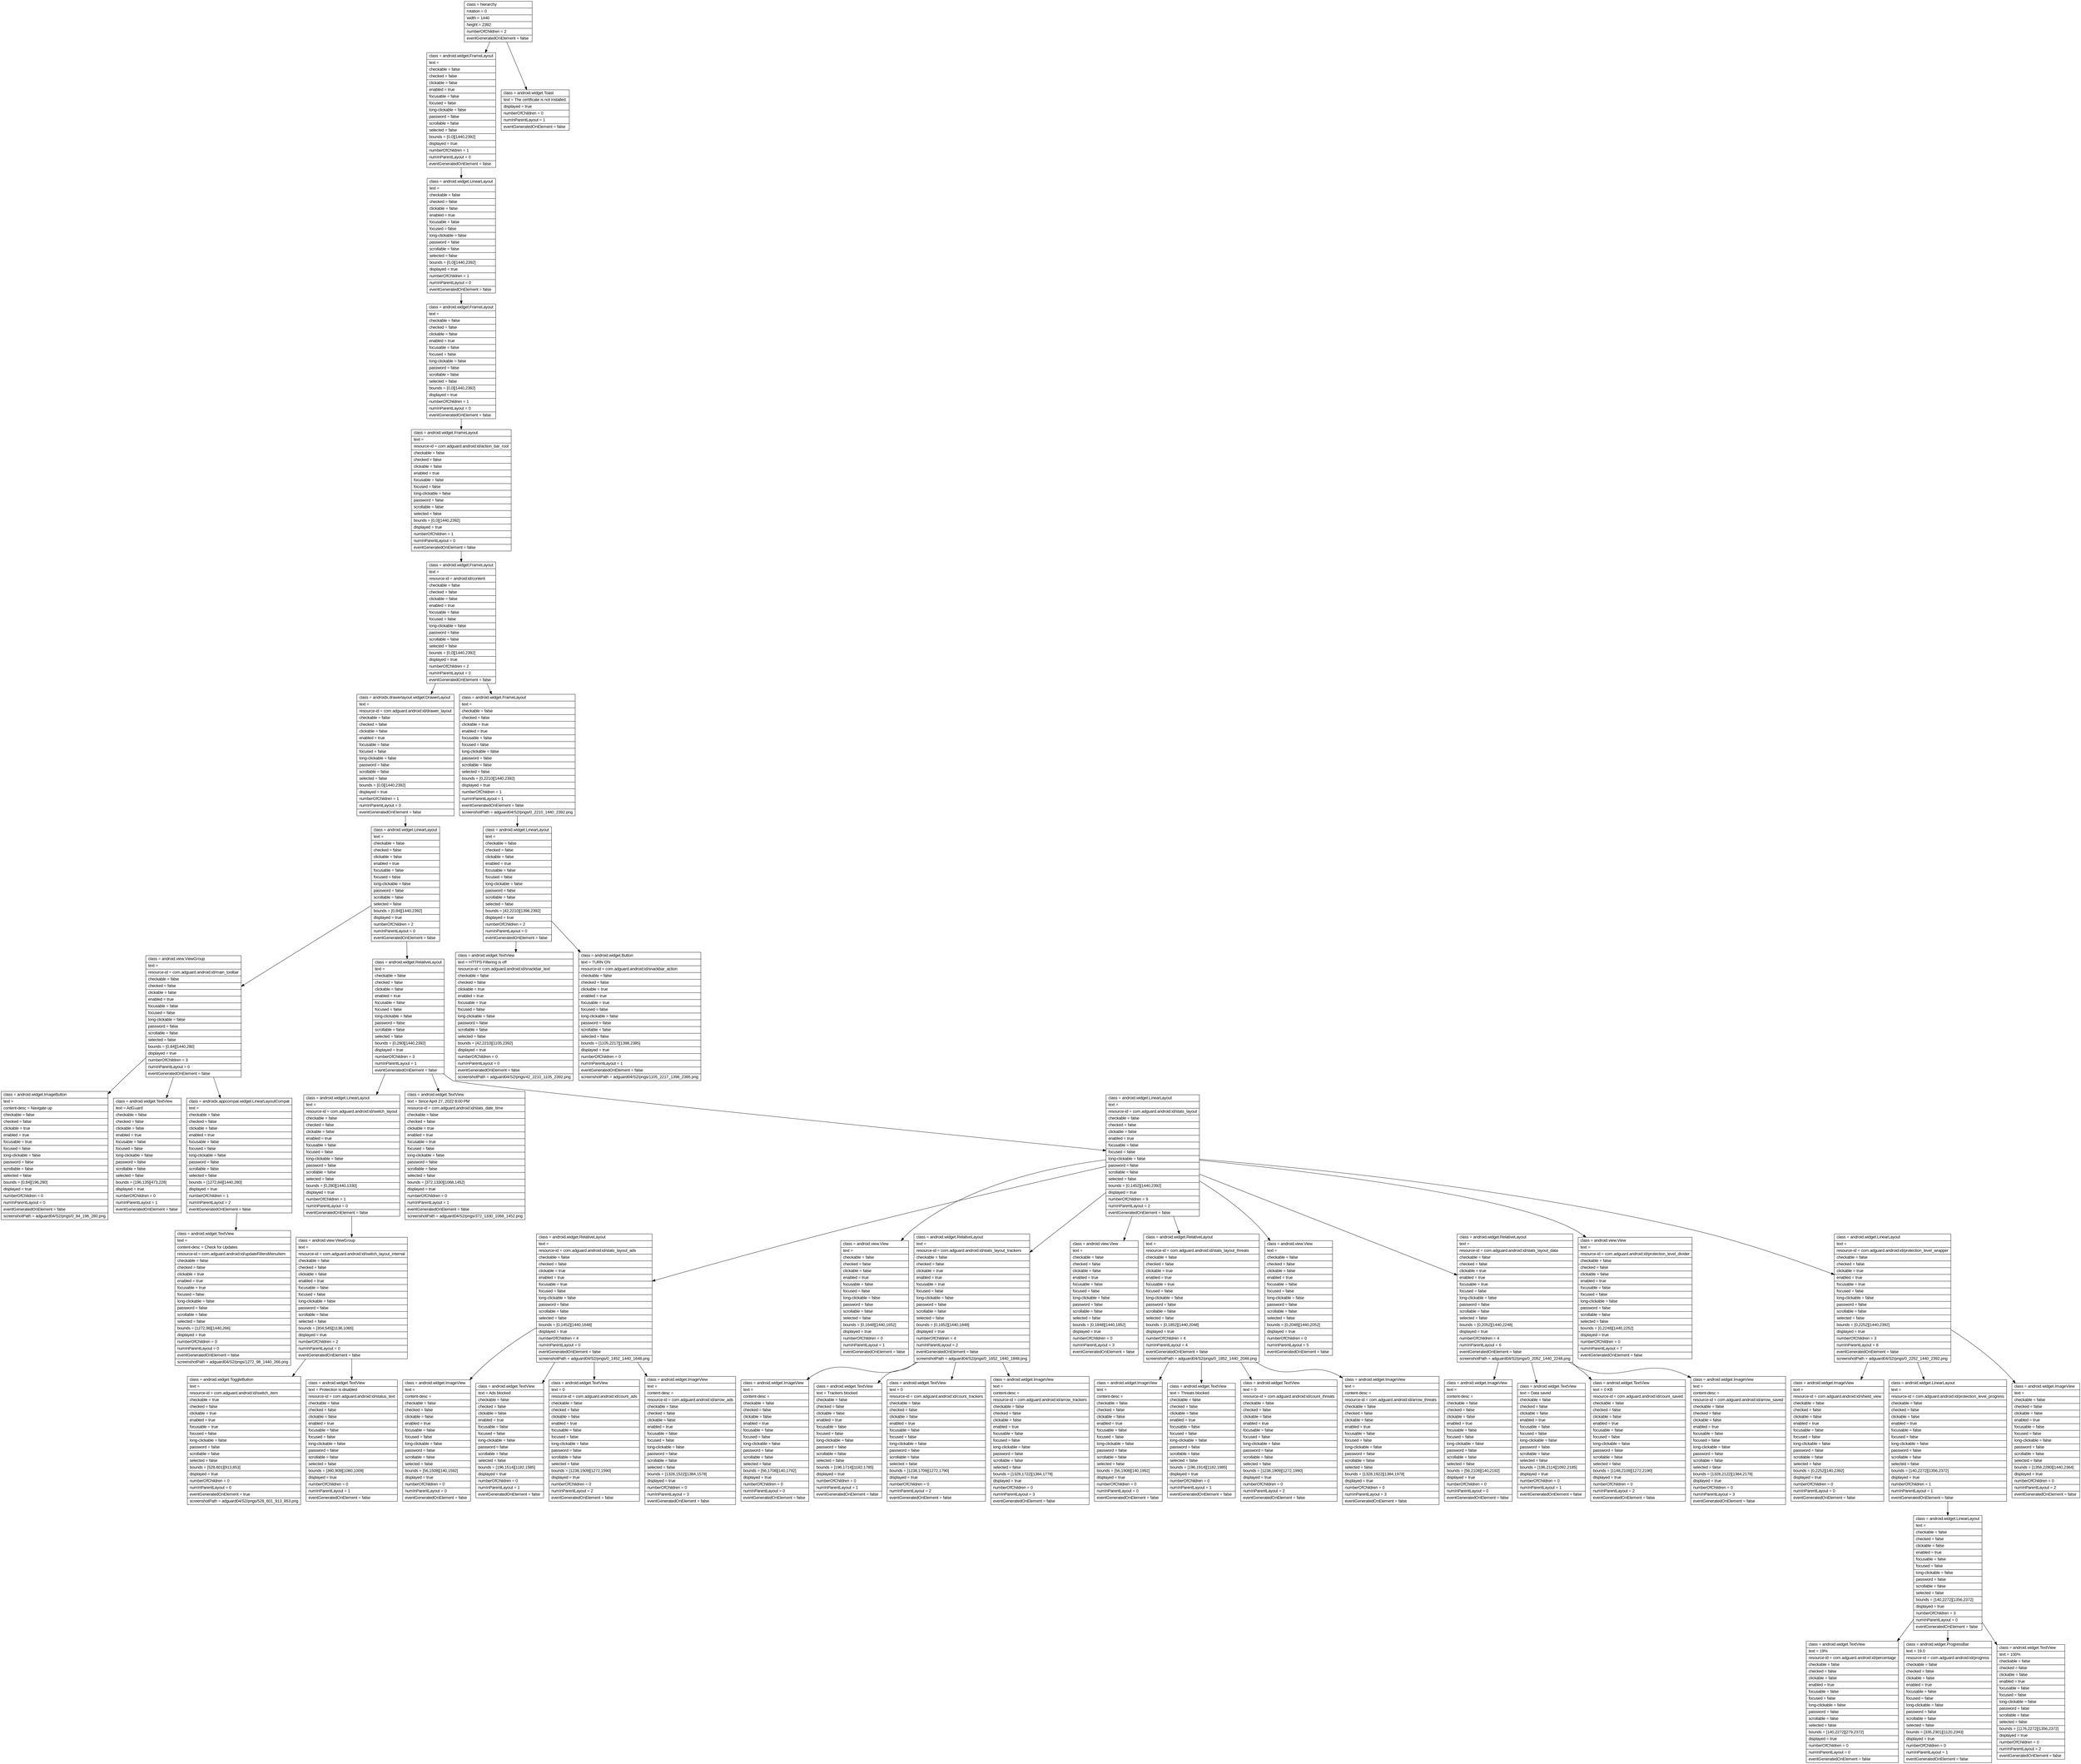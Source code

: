 digraph Layout {

	node [shape=record fontname=Arial];

	0	[label="{class = hierarchy\l|rotation = 0\l|width = 1440\l|height = 2392\l|numberOfChildren = 2\l|eventGeneratedOnElement = false \l}"]
	1	[label="{class = android.widget.FrameLayout\l|text = \l|checkable = false\l|checked = false\l|clickable = false\l|enabled = true\l|focusable = false\l|focused = false\l|long-clickable = false\l|password = false\l|scrollable = false\l|selected = false\l|bounds = [0,0][1440,2392]\l|displayed = true\l|numberOfChildren = 1\l|numInParentLayout = 0\l|eventGeneratedOnElement = false \l}"]
	2	[label="{class = android.widget.Toast\l|text = The certificate is not installed.\l|displayed = true\l|numberOfChildren = 0\l|numInParentLayout = 1\l|eventGeneratedOnElement = false \l}"]
	3	[label="{class = android.widget.LinearLayout\l|text = \l|checkable = false\l|checked = false\l|clickable = false\l|enabled = true\l|focusable = false\l|focused = false\l|long-clickable = false\l|password = false\l|scrollable = false\l|selected = false\l|bounds = [0,0][1440,2392]\l|displayed = true\l|numberOfChildren = 1\l|numInParentLayout = 0\l|eventGeneratedOnElement = false \l}"]
	4	[label="{class = android.widget.FrameLayout\l|text = \l|checkable = false\l|checked = false\l|clickable = false\l|enabled = true\l|focusable = false\l|focused = false\l|long-clickable = false\l|password = false\l|scrollable = false\l|selected = false\l|bounds = [0,0][1440,2392]\l|displayed = true\l|numberOfChildren = 1\l|numInParentLayout = 0\l|eventGeneratedOnElement = false \l}"]
	5	[label="{class = android.widget.FrameLayout\l|text = \l|resource-id = com.adguard.android:id/action_bar_root\l|checkable = false\l|checked = false\l|clickable = false\l|enabled = true\l|focusable = false\l|focused = false\l|long-clickable = false\l|password = false\l|scrollable = false\l|selected = false\l|bounds = [0,0][1440,2392]\l|displayed = true\l|numberOfChildren = 1\l|numInParentLayout = 0\l|eventGeneratedOnElement = false \l}"]
	6	[label="{class = android.widget.FrameLayout\l|text = \l|resource-id = android:id/content\l|checkable = false\l|checked = false\l|clickable = false\l|enabled = true\l|focusable = false\l|focused = false\l|long-clickable = false\l|password = false\l|scrollable = false\l|selected = false\l|bounds = [0,0][1440,2392]\l|displayed = true\l|numberOfChildren = 2\l|numInParentLayout = 0\l|eventGeneratedOnElement = false \l}"]
	7	[label="{class = androidx.drawerlayout.widget.DrawerLayout\l|text = \l|resource-id = com.adguard.android:id/drawer_layout\l|checkable = false\l|checked = false\l|clickable = false\l|enabled = true\l|focusable = false\l|focused = false\l|long-clickable = false\l|password = false\l|scrollable = false\l|selected = false\l|bounds = [0,0][1440,2392]\l|displayed = true\l|numberOfChildren = 1\l|numInParentLayout = 0\l|eventGeneratedOnElement = false \l}"]
	8	[label="{class = android.widget.FrameLayout\l|text = \l|checkable = false\l|checked = false\l|clickable = true\l|enabled = true\l|focusable = false\l|focused = false\l|long-clickable = false\l|password = false\l|scrollable = false\l|selected = false\l|bounds = [0,2210][1440,2392]\l|displayed = true\l|numberOfChildren = 1\l|numInParentLayout = 1\l|eventGeneratedOnElement = false \l|screenshotPath = adguard04/S2/pngs/0_2210_1440_2392.png\l}"]
	9	[label="{class = android.widget.LinearLayout\l|text = \l|checkable = false\l|checked = false\l|clickable = false\l|enabled = true\l|focusable = false\l|focused = false\l|long-clickable = false\l|password = false\l|scrollable = false\l|selected = false\l|bounds = [0,84][1440,2392]\l|displayed = true\l|numberOfChildren = 2\l|numInParentLayout = 0\l|eventGeneratedOnElement = false \l}"]
	10	[label="{class = android.widget.LinearLayout\l|text = \l|checkable = false\l|checked = false\l|clickable = false\l|enabled = true\l|focusable = false\l|focused = false\l|long-clickable = false\l|password = false\l|scrollable = false\l|selected = false\l|bounds = [42,2210][1398,2392]\l|displayed = true\l|numberOfChildren = 2\l|numInParentLayout = 0\l|eventGeneratedOnElement = false \l}"]
	11	[label="{class = android.view.ViewGroup\l|text = \l|resource-id = com.adguard.android:id/main_toolbar\l|checkable = false\l|checked = false\l|clickable = false\l|enabled = true\l|focusable = false\l|focused = false\l|long-clickable = false\l|password = false\l|scrollable = false\l|selected = false\l|bounds = [0,84][1440,280]\l|displayed = true\l|numberOfChildren = 3\l|numInParentLayout = 0\l|eventGeneratedOnElement = false \l}"]
	12	[label="{class = android.widget.RelativeLayout\l|text = \l|checkable = false\l|checked = false\l|clickable = false\l|enabled = true\l|focusable = false\l|focused = false\l|long-clickable = false\l|password = false\l|scrollable = false\l|selected = false\l|bounds = [0,280][1440,2392]\l|displayed = true\l|numberOfChildren = 3\l|numInParentLayout = 1\l|eventGeneratedOnElement = false \l}"]
	13	[label="{class = android.widget.TextView\l|text = HTTPS Filtering is off\l|resource-id = com.adguard.android:id/snackbar_text\l|checkable = false\l|checked = false\l|clickable = true\l|enabled = true\l|focusable = true\l|focused = false\l|long-clickable = false\l|password = false\l|scrollable = false\l|selected = false\l|bounds = [42,2210][1105,2392]\l|displayed = true\l|numberOfChildren = 0\l|numInParentLayout = 0\l|eventGeneratedOnElement = false \l|screenshotPath = adguard04/S2/pngs/42_2210_1105_2392.png\l}"]
	14	[label="{class = android.widget.Button\l|text = TURN ON\l|resource-id = com.adguard.android:id/snackbar_action\l|checkable = false\l|checked = false\l|clickable = true\l|enabled = true\l|focusable = true\l|focused = false\l|long-clickable = false\l|password = false\l|scrollable = false\l|selected = false\l|bounds = [1105,2217][1398,2385]\l|displayed = true\l|numberOfChildren = 0\l|numInParentLayout = 1\l|eventGeneratedOnElement = false \l|screenshotPath = adguard04/S2/pngs/1105_2217_1398_2385.png\l}"]
	15	[label="{class = android.widget.ImageButton\l|text = \l|content-desc = ‎‏‎‎‎‎‎‏‎‏‏‏‎‎‎‎‎‏‎‎‏‎‎‎‎‏‏‏‏‏‎‏‏‎‏‏‎‎‎‎‏‏‏‏‏‏‏‎‏‏‏‏‏‎‏‎‎‏‏‎‏‎‎‎‎‎‏‏‏‎‏‎‎‎‎‎‏‏‎‏‏‎‎‏‎‏‎‏‏‏‏‏‎‎Navigate up‎‏‎‎‏‎\l|checkable = false\l|checked = false\l|clickable = true\l|enabled = true\l|focusable = true\l|focused = false\l|long-clickable = false\l|password = false\l|scrollable = false\l|selected = false\l|bounds = [0,84][196,280]\l|displayed = true\l|numberOfChildren = 0\l|numInParentLayout = 0\l|eventGeneratedOnElement = false \l|screenshotPath = adguard04/S2/pngs/0_84_196_280.png\l}"]
	16	[label="{class = android.widget.TextView\l|text = AdGuard\l|checkable = false\l|checked = false\l|clickable = false\l|enabled = true\l|focusable = false\l|focused = false\l|long-clickable = false\l|password = false\l|scrollable = false\l|selected = false\l|bounds = [196,135][473,228]\l|displayed = true\l|numberOfChildren = 0\l|numInParentLayout = 1\l|eventGeneratedOnElement = false \l}"]
	17	[label="{class = androidx.appcompat.widget.LinearLayoutCompat\l|text = \l|checkable = false\l|checked = false\l|clickable = false\l|enabled = true\l|focusable = false\l|focused = false\l|long-clickable = false\l|password = false\l|scrollable = false\l|selected = false\l|bounds = [1272,84][1440,280]\l|displayed = true\l|numberOfChildren = 1\l|numInParentLayout = 2\l|eventGeneratedOnElement = false \l}"]
	18	[label="{class = android.widget.LinearLayout\l|text = \l|resource-id = com.adguard.android:id/switch_layout\l|checkable = false\l|checked = false\l|clickable = false\l|enabled = true\l|focusable = false\l|focused = false\l|long-clickable = false\l|password = false\l|scrollable = false\l|selected = false\l|bounds = [0,280][1440,1330]\l|displayed = true\l|numberOfChildren = 1\l|numInParentLayout = 0\l|eventGeneratedOnElement = false \l}"]
	19	[label="{class = android.widget.TextView\l|text = Since April 27, 2022 8:00 PM\l|resource-id = com.adguard.android:id/stats_date_time\l|checkable = false\l|checked = false\l|clickable = true\l|enabled = true\l|focusable = true\l|focused = false\l|long-clickable = false\l|password = false\l|scrollable = false\l|selected = false\l|bounds = [372,1330][1068,1452]\l|displayed = true\l|numberOfChildren = 0\l|numInParentLayout = 1\l|eventGeneratedOnElement = false \l|screenshotPath = adguard04/S2/pngs/372_1330_1068_1452.png\l}"]
	20	[label="{class = android.widget.LinearLayout\l|text = \l|resource-id = com.adguard.android:id/stats_layout\l|checkable = false\l|checked = false\l|clickable = false\l|enabled = true\l|focusable = false\l|focused = false\l|long-clickable = false\l|password = false\l|scrollable = false\l|selected = false\l|bounds = [0,1452][1440,2392]\l|displayed = true\l|numberOfChildren = 9\l|numInParentLayout = 2\l|eventGeneratedOnElement = false \l}"]
	21	[label="{class = android.widget.TextView\l|text = \l|content-desc = Check for Updates\l|resource-id = com.adguard.android:id/updateFiltersMenuItem\l|checkable = false\l|checked = false\l|clickable = true\l|enabled = true\l|focusable = true\l|focused = false\l|long-clickable = false\l|password = false\l|scrollable = false\l|selected = false\l|bounds = [1272,98][1440,266]\l|displayed = true\l|numberOfChildren = 0\l|numInParentLayout = 0\l|eventGeneratedOnElement = false \l|screenshotPath = adguard04/S2/pngs/1272_98_1440_266.png\l}"]
	22	[label="{class = android.view.ViewGroup\l|text = \l|resource-id = com.adguard.android:id/switch_layout_internal\l|checkable = false\l|checked = false\l|clickable = false\l|enabled = true\l|focusable = false\l|focused = false\l|long-clickable = false\l|password = false\l|scrollable = false\l|selected = false\l|bounds = [304,545][1136,1065]\l|displayed = true\l|numberOfChildren = 2\l|numInParentLayout = 0\l|eventGeneratedOnElement = false \l}"]
	23	[label="{class = android.widget.RelativeLayout\l|text = \l|resource-id = com.adguard.android:id/stats_layout_ads\l|checkable = false\l|checked = false\l|clickable = true\l|enabled = true\l|focusable = true\l|focused = false\l|long-clickable = false\l|password = false\l|scrollable = false\l|selected = false\l|bounds = [0,1452][1440,1648]\l|displayed = true\l|numberOfChildren = 4\l|numInParentLayout = 0\l|eventGeneratedOnElement = false \l|screenshotPath = adguard04/S2/pngs/0_1452_1440_1648.png\l}"]
	24	[label="{class = android.view.View\l|text = \l|checkable = false\l|checked = false\l|clickable = false\l|enabled = true\l|focusable = false\l|focused = false\l|long-clickable = false\l|password = false\l|scrollable = false\l|selected = false\l|bounds = [0,1648][1440,1652]\l|displayed = true\l|numberOfChildren = 0\l|numInParentLayout = 1\l|eventGeneratedOnElement = false \l}"]
	25	[label="{class = android.widget.RelativeLayout\l|text = \l|resource-id = com.adguard.android:id/stats_layout_trackers\l|checkable = false\l|checked = false\l|clickable = true\l|enabled = true\l|focusable = true\l|focused = false\l|long-clickable = false\l|password = false\l|scrollable = false\l|selected = false\l|bounds = [0,1652][1440,1848]\l|displayed = true\l|numberOfChildren = 4\l|numInParentLayout = 2\l|eventGeneratedOnElement = false \l|screenshotPath = adguard04/S2/pngs/0_1652_1440_1848.png\l}"]
	26	[label="{class = android.view.View\l|text = \l|checkable = false\l|checked = false\l|clickable = false\l|enabled = true\l|focusable = false\l|focused = false\l|long-clickable = false\l|password = false\l|scrollable = false\l|selected = false\l|bounds = [0,1848][1440,1852]\l|displayed = true\l|numberOfChildren = 0\l|numInParentLayout = 3\l|eventGeneratedOnElement = false \l}"]
	27	[label="{class = android.widget.RelativeLayout\l|text = \l|resource-id = com.adguard.android:id/stats_layout_threats\l|checkable = false\l|checked = false\l|clickable = true\l|enabled = true\l|focusable = true\l|focused = false\l|long-clickable = false\l|password = false\l|scrollable = false\l|selected = false\l|bounds = [0,1852][1440,2048]\l|displayed = true\l|numberOfChildren = 4\l|numInParentLayout = 4\l|eventGeneratedOnElement = false \l|screenshotPath = adguard04/S2/pngs/0_1852_1440_2048.png\l}"]
	28	[label="{class = android.view.View\l|text = \l|checkable = false\l|checked = false\l|clickable = false\l|enabled = true\l|focusable = false\l|focused = false\l|long-clickable = false\l|password = false\l|scrollable = false\l|selected = false\l|bounds = [0,2048][1440,2052]\l|displayed = true\l|numberOfChildren = 0\l|numInParentLayout = 5\l|eventGeneratedOnElement = false \l}"]
	29	[label="{class = android.widget.RelativeLayout\l|text = \l|resource-id = com.adguard.android:id/stats_layout_data\l|checkable = false\l|checked = false\l|clickable = true\l|enabled = true\l|focusable = true\l|focused = false\l|long-clickable = false\l|password = false\l|scrollable = false\l|selected = false\l|bounds = [0,2052][1440,2248]\l|displayed = true\l|numberOfChildren = 4\l|numInParentLayout = 6\l|eventGeneratedOnElement = false \l|screenshotPath = adguard04/S2/pngs/0_2052_1440_2248.png\l}"]
	30	[label="{class = android.view.View\l|text = \l|resource-id = com.adguard.android:id/protection_level_divider\l|checkable = false\l|checked = false\l|clickable = false\l|enabled = true\l|focusable = false\l|focused = false\l|long-clickable = false\l|password = false\l|scrollable = false\l|selected = false\l|bounds = [0,2248][1440,2252]\l|displayed = true\l|numberOfChildren = 0\l|numInParentLayout = 7\l|eventGeneratedOnElement = false \l}"]
	31	[label="{class = android.widget.LinearLayout\l|text = \l|resource-id = com.adguard.android:id/protection_level_wrapper\l|checkable = false\l|checked = false\l|clickable = true\l|enabled = true\l|focusable = true\l|focused = false\l|long-clickable = false\l|password = false\l|scrollable = false\l|selected = false\l|bounds = [0,2252][1440,2392]\l|displayed = true\l|numberOfChildren = 3\l|numInParentLayout = 8\l|eventGeneratedOnElement = false \l|screenshotPath = adguard04/S2/pngs/0_2252_1440_2392.png\l}"]
	32	[label="{class = android.widget.ToggleButton\l|text = \l|resource-id = com.adguard.android:id/switch_item\l|checkable = true\l|checked = false\l|clickable = true\l|enabled = true\l|focusable = true\l|focused = false\l|long-clickable = false\l|password = false\l|scrollable = false\l|selected = false\l|bounds = [528,601][913,853]\l|displayed = true\l|numberOfChildren = 0\l|numInParentLayout = 0\l|eventGeneratedOnElement = true \l|screenshotPath = adguard04/S2/pngs/528_601_913_853.png\l}"]
	33	[label="{class = android.widget.TextView\l|text = Protection is disabled\l|resource-id = com.adguard.android:id/status_text\l|checkable = false\l|checked = false\l|clickable = false\l|enabled = true\l|focusable = false\l|focused = false\l|long-clickable = false\l|password = false\l|scrollable = false\l|selected = false\l|bounds = [360,909][1080,1009]\l|displayed = true\l|numberOfChildren = 0\l|numInParentLayout = 1\l|eventGeneratedOnElement = false \l}"]
	34	[label="{class = android.widget.ImageView\l|text = \l|content-desc = \l|checkable = false\l|checked = false\l|clickable = false\l|enabled = true\l|focusable = false\l|focused = false\l|long-clickable = false\l|password = false\l|scrollable = false\l|selected = false\l|bounds = [56,1508][140,1592]\l|displayed = true\l|numberOfChildren = 0\l|numInParentLayout = 0\l|eventGeneratedOnElement = false \l}"]
	35	[label="{class = android.widget.TextView\l|text = Ads blocked\l|checkable = false\l|checked = false\l|clickable = false\l|enabled = true\l|focusable = false\l|focused = false\l|long-clickable = false\l|password = false\l|scrollable = false\l|selected = false\l|bounds = [196,1514][1182,1585]\l|displayed = true\l|numberOfChildren = 0\l|numInParentLayout = 1\l|eventGeneratedOnElement = false \l}"]
	36	[label="{class = android.widget.TextView\l|text = 0\l|resource-id = com.adguard.android:id/count_ads\l|checkable = false\l|checked = false\l|clickable = false\l|enabled = true\l|focusable = false\l|focused = false\l|long-clickable = false\l|password = false\l|scrollable = false\l|selected = false\l|bounds = [1238,1509][1272,1590]\l|displayed = true\l|numberOfChildren = 0\l|numInParentLayout = 2\l|eventGeneratedOnElement = false \l}"]
	37	[label="{class = android.widget.ImageView\l|text = \l|content-desc = \l|resource-id = com.adguard.android:id/arrow_ads\l|checkable = false\l|checked = false\l|clickable = false\l|enabled = true\l|focusable = false\l|focused = false\l|long-clickable = false\l|password = false\l|scrollable = false\l|selected = false\l|bounds = [1328,1522][1384,1578]\l|displayed = true\l|numberOfChildren = 0\l|numInParentLayout = 3\l|eventGeneratedOnElement = false \l}"]
	38	[label="{class = android.widget.ImageView\l|text = \l|content-desc = \l|checkable = false\l|checked = false\l|clickable = false\l|enabled = true\l|focusable = false\l|focused = false\l|long-clickable = false\l|password = false\l|scrollable = false\l|selected = false\l|bounds = [56,1708][140,1792]\l|displayed = true\l|numberOfChildren = 0\l|numInParentLayout = 0\l|eventGeneratedOnElement = false \l}"]
	39	[label="{class = android.widget.TextView\l|text = Trackers blocked\l|checkable = false\l|checked = false\l|clickable = false\l|enabled = true\l|focusable = false\l|focused = false\l|long-clickable = false\l|password = false\l|scrollable = false\l|selected = false\l|bounds = [196,1714][1182,1785]\l|displayed = true\l|numberOfChildren = 0\l|numInParentLayout = 1\l|eventGeneratedOnElement = false \l}"]
	40	[label="{class = android.widget.TextView\l|text = 0\l|resource-id = com.adguard.android:id/count_trackers\l|checkable = false\l|checked = false\l|clickable = false\l|enabled = true\l|focusable = false\l|focused = false\l|long-clickable = false\l|password = false\l|scrollable = false\l|selected = false\l|bounds = [1238,1709][1272,1790]\l|displayed = true\l|numberOfChildren = 0\l|numInParentLayout = 2\l|eventGeneratedOnElement = false \l}"]
	41	[label="{class = android.widget.ImageView\l|text = \l|content-desc = \l|resource-id = com.adguard.android:id/arrow_trackers\l|checkable = false\l|checked = false\l|clickable = false\l|enabled = true\l|focusable = false\l|focused = false\l|long-clickable = false\l|password = false\l|scrollable = false\l|selected = false\l|bounds = [1328,1722][1384,1778]\l|displayed = true\l|numberOfChildren = 0\l|numInParentLayout = 3\l|eventGeneratedOnElement = false \l}"]
	42	[label="{class = android.widget.ImageView\l|text = \l|content-desc = \l|checkable = false\l|checked = false\l|clickable = false\l|enabled = true\l|focusable = false\l|focused = false\l|long-clickable = false\l|password = false\l|scrollable = false\l|selected = false\l|bounds = [56,1908][140,1992]\l|displayed = true\l|numberOfChildren = 0\l|numInParentLayout = 0\l|eventGeneratedOnElement = false \l}"]
	43	[label="{class = android.widget.TextView\l|text = Threats blocked\l|checkable = false\l|checked = false\l|clickable = false\l|enabled = true\l|focusable = false\l|focused = false\l|long-clickable = false\l|password = false\l|scrollable = false\l|selected = false\l|bounds = [196,1914][1182,1985]\l|displayed = true\l|numberOfChildren = 0\l|numInParentLayout = 1\l|eventGeneratedOnElement = false \l}"]
	44	[label="{class = android.widget.TextView\l|text = 0\l|resource-id = com.adguard.android:id/count_threats\l|checkable = false\l|checked = false\l|clickable = false\l|enabled = true\l|focusable = false\l|focused = false\l|long-clickable = false\l|password = false\l|scrollable = false\l|selected = false\l|bounds = [1238,1909][1272,1990]\l|displayed = true\l|numberOfChildren = 0\l|numInParentLayout = 2\l|eventGeneratedOnElement = false \l}"]
	45	[label="{class = android.widget.ImageView\l|text = \l|content-desc = \l|resource-id = com.adguard.android:id/arrow_threats\l|checkable = false\l|checked = false\l|clickable = false\l|enabled = true\l|focusable = false\l|focused = false\l|long-clickable = false\l|password = false\l|scrollable = false\l|selected = false\l|bounds = [1328,1922][1384,1978]\l|displayed = true\l|numberOfChildren = 0\l|numInParentLayout = 3\l|eventGeneratedOnElement = false \l}"]
	46	[label="{class = android.widget.ImageView\l|text = \l|content-desc = \l|checkable = false\l|checked = false\l|clickable = false\l|enabled = true\l|focusable = false\l|focused = false\l|long-clickable = false\l|password = false\l|scrollable = false\l|selected = false\l|bounds = [56,2108][140,2192]\l|displayed = true\l|numberOfChildren = 0\l|numInParentLayout = 0\l|eventGeneratedOnElement = false \l}"]
	47	[label="{class = android.widget.TextView\l|text = Data saved\l|checkable = false\l|checked = false\l|clickable = false\l|enabled = true\l|focusable = false\l|focused = false\l|long-clickable = false\l|password = false\l|scrollable = false\l|selected = false\l|bounds = [196,2114][1092,2185]\l|displayed = true\l|numberOfChildren = 0\l|numInParentLayout = 1\l|eventGeneratedOnElement = false \l}"]
	48	[label="{class = android.widget.TextView\l|text = 0 KB\l|resource-id = com.adguard.android:id/count_saved\l|checkable = false\l|checked = false\l|clickable = false\l|enabled = true\l|focusable = false\l|focused = false\l|long-clickable = false\l|password = false\l|scrollable = false\l|selected = false\l|bounds = [1148,2109][1272,2190]\l|displayed = true\l|numberOfChildren = 0\l|numInParentLayout = 2\l|eventGeneratedOnElement = false \l}"]
	49	[label="{class = android.widget.ImageView\l|text = \l|content-desc = \l|resource-id = com.adguard.android:id/arrow_saved\l|checkable = false\l|checked = false\l|clickable = false\l|enabled = true\l|focusable = false\l|focused = false\l|long-clickable = false\l|password = false\l|scrollable = false\l|selected = false\l|bounds = [1328,2122][1384,2178]\l|displayed = true\l|numberOfChildren = 0\l|numInParentLayout = 3\l|eventGeneratedOnElement = false \l}"]
	50	[label="{class = android.widget.ImageView\l|text = \l|resource-id = com.adguard.android:id/shield_view\l|checkable = false\l|checked = false\l|clickable = false\l|enabled = true\l|focusable = false\l|focused = false\l|long-clickable = false\l|password = false\l|scrollable = false\l|selected = false\l|bounds = [0,2252][140,2392]\l|displayed = true\l|numberOfChildren = 0\l|numInParentLayout = 0\l|eventGeneratedOnElement = false \l}"]
	51	[label="{class = android.widget.LinearLayout\l|text = \l|resource-id = com.adguard.android:id/protection_level_progress\l|checkable = false\l|checked = false\l|clickable = false\l|enabled = true\l|focusable = false\l|focused = false\l|long-clickable = false\l|password = false\l|scrollable = false\l|selected = false\l|bounds = [140,2272][1356,2372]\l|displayed = true\l|numberOfChildren = 1\l|numInParentLayout = 1\l|eventGeneratedOnElement = false \l}"]
	52	[label="{class = android.widget.ImageView\l|text = \l|checkable = false\l|checked = false\l|clickable = false\l|enabled = true\l|focusable = false\l|focused = false\l|long-clickable = false\l|password = false\l|scrollable = false\l|selected = false\l|bounds = [1356,2280][1440,2364]\l|displayed = true\l|numberOfChildren = 0\l|numInParentLayout = 2\l|eventGeneratedOnElement = false \l}"]
	53	[label="{class = android.widget.LinearLayout\l|text = \l|checkable = false\l|checked = false\l|clickable = false\l|enabled = true\l|focusable = false\l|focused = false\l|long-clickable = false\l|password = false\l|scrollable = false\l|selected = false\l|bounds = [140,2272][1356,2372]\l|displayed = true\l|numberOfChildren = 3\l|numInParentLayout = 0\l|eventGeneratedOnElement = false \l}"]
	54	[label="{class = android.widget.TextView\l|text = 19%\l|resource-id = com.adguard.android:id/percentage\l|checkable = false\l|checked = false\l|clickable = false\l|enabled = true\l|focusable = false\l|focused = false\l|long-clickable = false\l|password = false\l|scrollable = false\l|selected = false\l|bounds = [140,2272][279,2372]\l|displayed = true\l|numberOfChildren = 0\l|numInParentLayout = 0\l|eventGeneratedOnElement = false \l}"]
	55	[label="{class = android.widget.ProgressBar\l|text = 19.0\l|resource-id = com.adguard.android:id/progress\l|checkable = false\l|checked = false\l|clickable = false\l|enabled = true\l|focusable = false\l|focused = false\l|long-clickable = false\l|password = false\l|scrollable = false\l|selected = false\l|bounds = [335,2301][1120,2343]\l|displayed = true\l|numberOfChildren = 0\l|numInParentLayout = 1\l|eventGeneratedOnElement = false \l}"]
	56	[label="{class = android.widget.TextView\l|text = 100%\l|checkable = false\l|checked = false\l|clickable = false\l|enabled = true\l|focusable = false\l|focused = false\l|long-clickable = false\l|password = false\l|scrollable = false\l|selected = false\l|bounds = [1176,2272][1356,2372]\l|displayed = true\l|numberOfChildren = 0\l|numInParentLayout = 2\l|eventGeneratedOnElement = false \l}"]


	0 -> 1
	0 -> 2
	1 -> 3
	3 -> 4
	4 -> 5
	5 -> 6
	6 -> 7
	6 -> 8
	7 -> 9
	8 -> 10
	9 -> 11
	9 -> 12
	10 -> 13
	10 -> 14
	11 -> 15
	11 -> 16
	11 -> 17
	12 -> 18
	12 -> 19
	12 -> 20
	17 -> 21
	18 -> 22
	20 -> 23
	20 -> 24
	20 -> 25
	20 -> 26
	20 -> 27
	20 -> 28
	20 -> 29
	20 -> 30
	20 -> 31
	22 -> 32
	22 -> 33
	23 -> 34
	23 -> 35
	23 -> 36
	23 -> 37
	25 -> 38
	25 -> 39
	25 -> 40
	25 -> 41
	27 -> 42
	27 -> 43
	27 -> 44
	27 -> 45
	29 -> 46
	29 -> 47
	29 -> 48
	29 -> 49
	31 -> 50
	31 -> 51
	31 -> 52
	51 -> 53
	53 -> 54
	53 -> 55
	53 -> 56


}